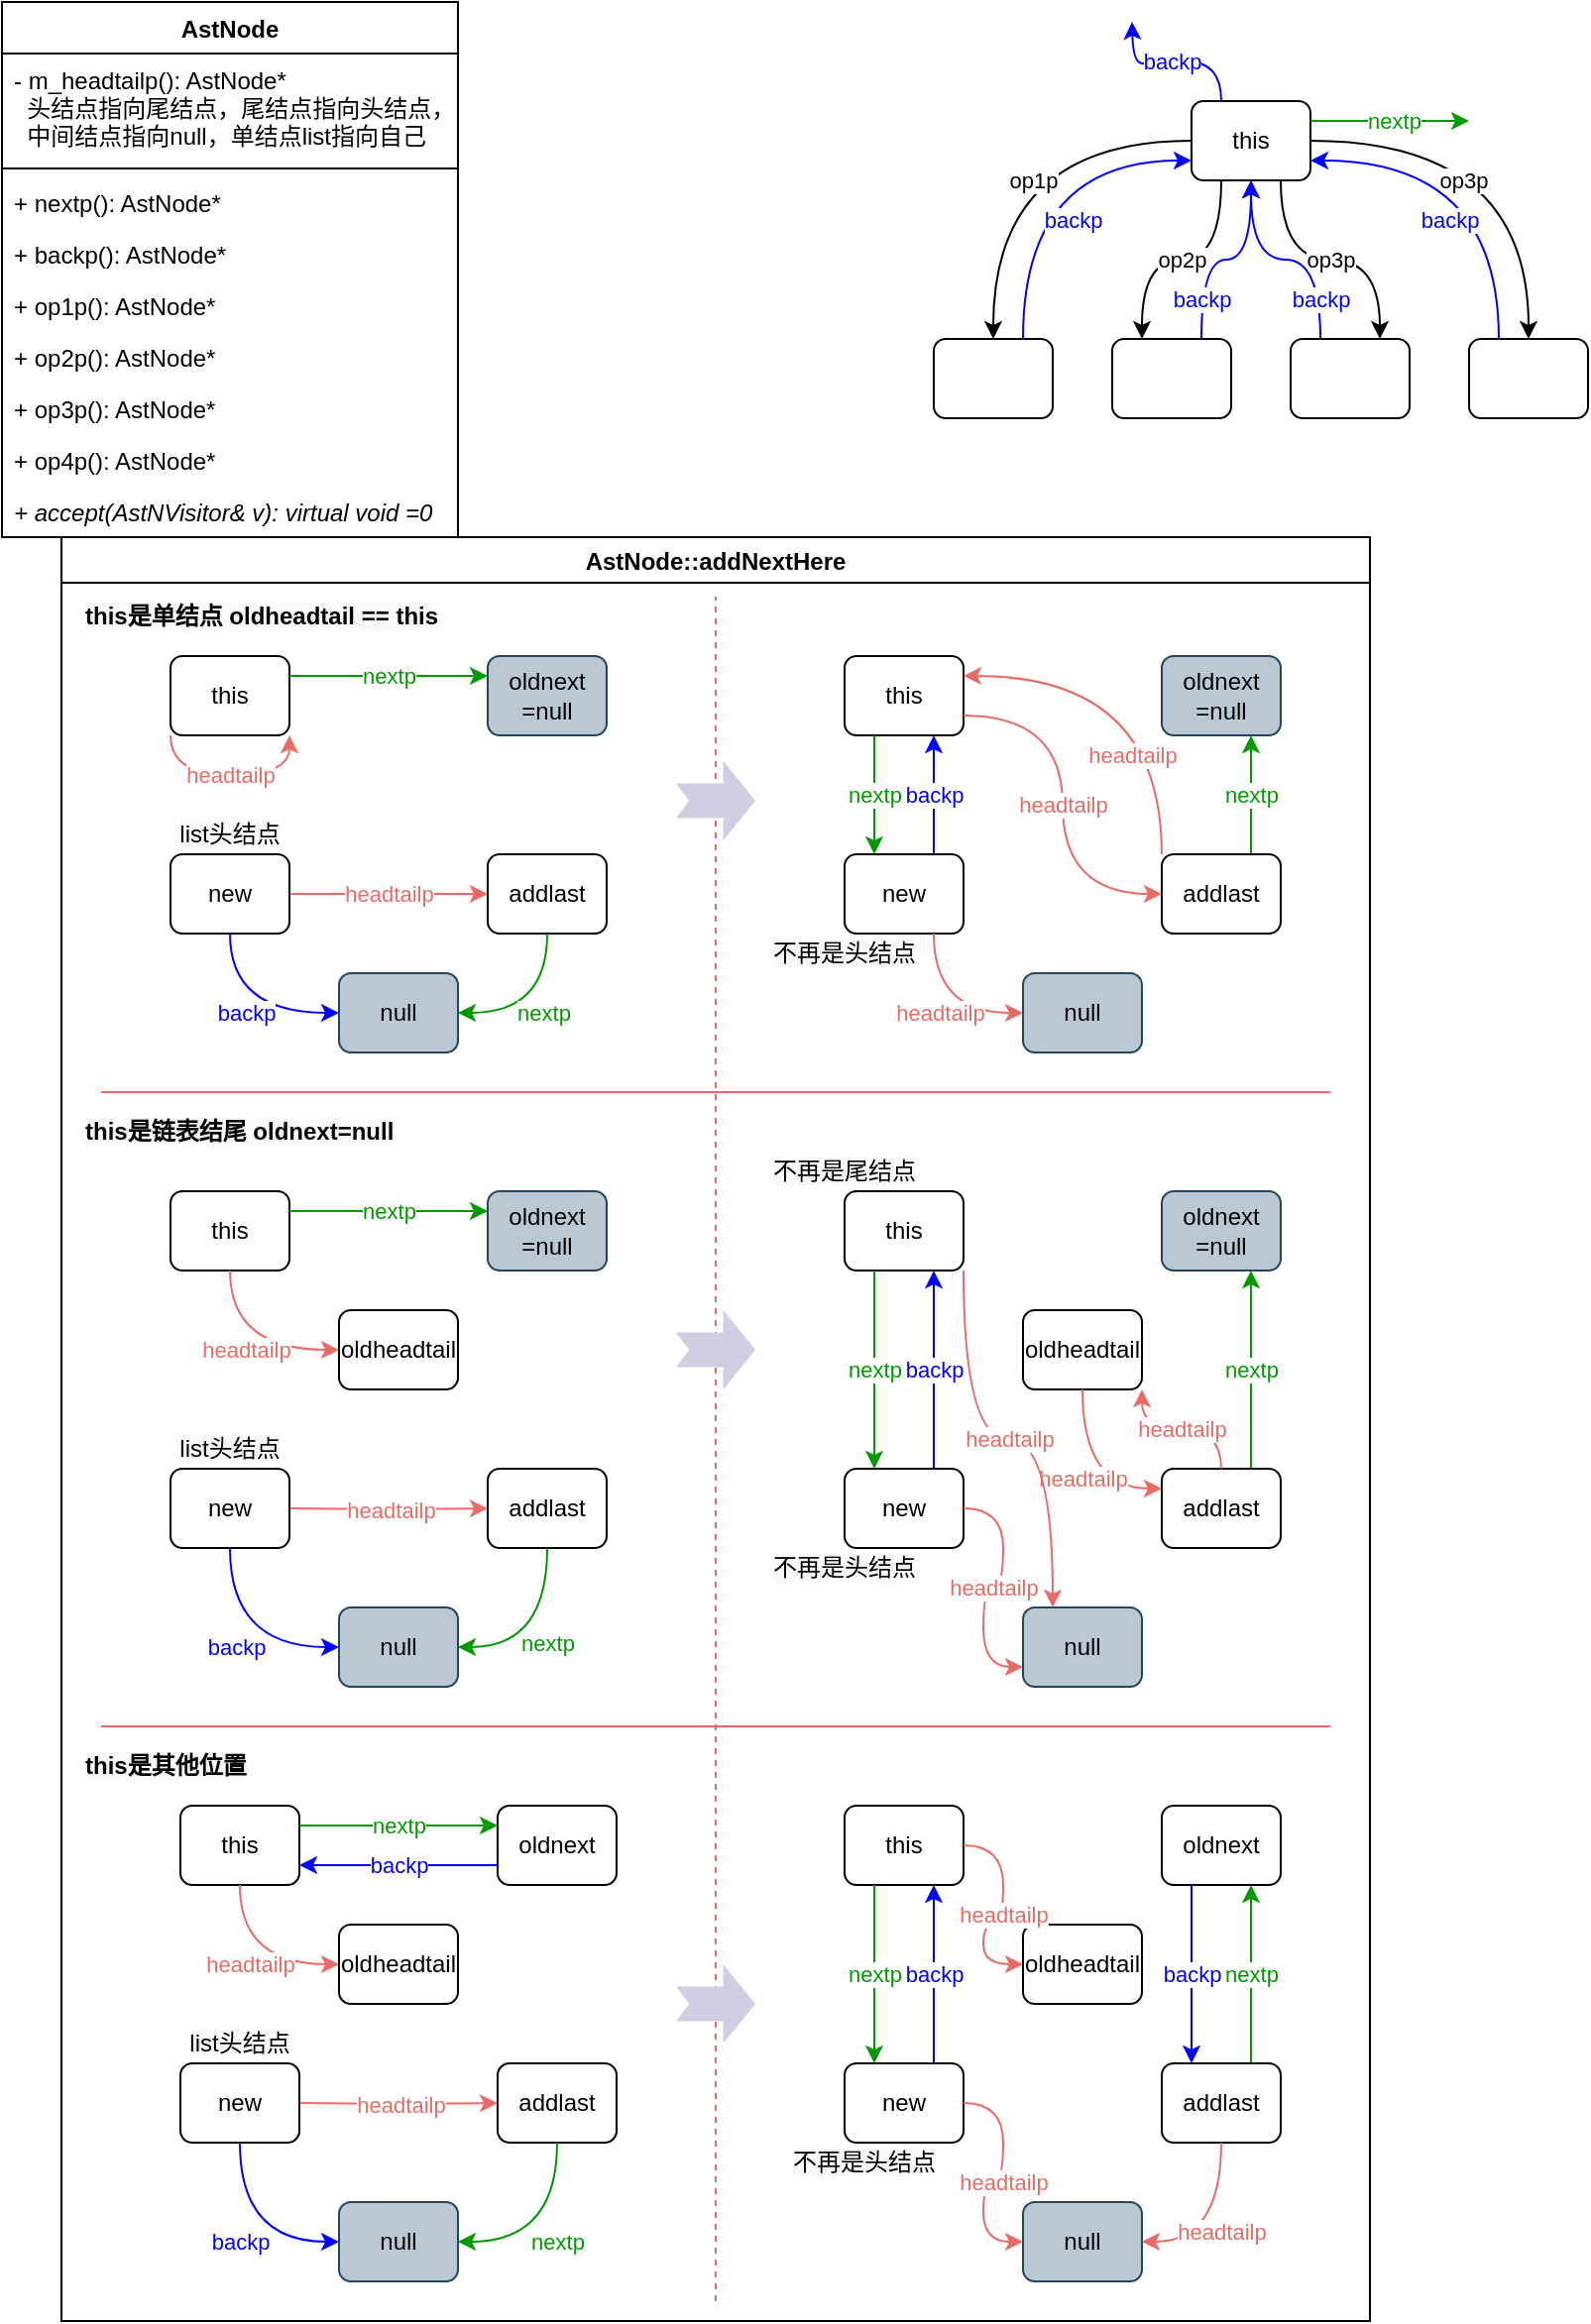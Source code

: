 <mxfile version="14.6.13" type="github">
  <diagram id="tki-AfUK3ZuuxOzUKFOR" name="第 1 页">
    <mxGraphModel dx="981" dy="526" grid="1" gridSize="10" guides="1" tooltips="1" connect="1" arrows="1" fold="1" page="1" pageScale="1" pageWidth="1169" pageHeight="827" math="0" shadow="0">
      <root>
        <mxCell id="0" />
        <mxCell id="1" parent="0" />
        <mxCell id="5kDlmlk_hzpcu5QNNVva-1" value="AstNode" style="swimlane;fontStyle=1;align=center;verticalAlign=top;childLayout=stackLayout;horizontal=1;startSize=26;horizontalStack=0;resizeParent=1;resizeParentMax=0;resizeLast=0;collapsible=1;marginBottom=0;" vertex="1" parent="1">
          <mxGeometry x="40" y="10" width="230" height="270" as="geometry" />
        </mxCell>
        <mxCell id="5kDlmlk_hzpcu5QNNVva-135" value="- m_headtailp(): AstNode*&#xa;  头结点指向尾结点，尾结点指向头结点，&#xa;  中间结点指向null，单结点list指向自己" style="text;strokeColor=none;fillColor=none;align=left;verticalAlign=top;spacingLeft=4;spacingRight=4;overflow=hidden;rotatable=0;points=[[0,0.5],[1,0.5]];portConstraint=eastwest;" vertex="1" parent="5kDlmlk_hzpcu5QNNVva-1">
          <mxGeometry y="26" width="230" height="54" as="geometry" />
        </mxCell>
        <mxCell id="5kDlmlk_hzpcu5QNNVva-2" value="" style="line;strokeWidth=1;fillColor=none;align=left;verticalAlign=middle;spacingTop=-1;spacingLeft=3;spacingRight=3;rotatable=0;labelPosition=right;points=[];portConstraint=eastwest;" vertex="1" parent="5kDlmlk_hzpcu5QNNVva-1">
          <mxGeometry y="80" width="230" height="8" as="geometry" />
        </mxCell>
        <mxCell id="5kDlmlk_hzpcu5QNNVva-3" value="+ nextp(): AstNode*" style="text;strokeColor=none;fillColor=none;align=left;verticalAlign=top;spacingLeft=4;spacingRight=4;overflow=hidden;rotatable=0;points=[[0,0.5],[1,0.5]];portConstraint=eastwest;" vertex="1" parent="5kDlmlk_hzpcu5QNNVva-1">
          <mxGeometry y="88" width="230" height="26" as="geometry" />
        </mxCell>
        <mxCell id="5kDlmlk_hzpcu5QNNVva-4" value="+ backp(): AstNode*" style="text;strokeColor=none;fillColor=none;align=left;verticalAlign=top;spacingLeft=4;spacingRight=4;overflow=hidden;rotatable=0;points=[[0,0.5],[1,0.5]];portConstraint=eastwest;" vertex="1" parent="5kDlmlk_hzpcu5QNNVva-1">
          <mxGeometry y="114" width="230" height="26" as="geometry" />
        </mxCell>
        <mxCell id="5kDlmlk_hzpcu5QNNVva-5" value="+ op1p(): AstNode*" style="text;strokeColor=none;fillColor=none;align=left;verticalAlign=top;spacingLeft=4;spacingRight=4;overflow=hidden;rotatable=0;points=[[0,0.5],[1,0.5]];portConstraint=eastwest;" vertex="1" parent="5kDlmlk_hzpcu5QNNVva-1">
          <mxGeometry y="140" width="230" height="26" as="geometry" />
        </mxCell>
        <mxCell id="5kDlmlk_hzpcu5QNNVva-6" value="+ op2p(): AstNode*" style="text;strokeColor=none;fillColor=none;align=left;verticalAlign=top;spacingLeft=4;spacingRight=4;overflow=hidden;rotatable=0;points=[[0,0.5],[1,0.5]];portConstraint=eastwest;" vertex="1" parent="5kDlmlk_hzpcu5QNNVva-1">
          <mxGeometry y="166" width="230" height="26" as="geometry" />
        </mxCell>
        <mxCell id="5kDlmlk_hzpcu5QNNVva-7" value="+ op3p(): AstNode*" style="text;strokeColor=none;fillColor=none;align=left;verticalAlign=top;spacingLeft=4;spacingRight=4;overflow=hidden;rotatable=0;points=[[0,0.5],[1,0.5]];portConstraint=eastwest;" vertex="1" parent="5kDlmlk_hzpcu5QNNVva-1">
          <mxGeometry y="192" width="230" height="26" as="geometry" />
        </mxCell>
        <mxCell id="5kDlmlk_hzpcu5QNNVva-8" value="+ op4p(): AstNode*" style="text;strokeColor=none;fillColor=none;align=left;verticalAlign=top;spacingLeft=4;spacingRight=4;overflow=hidden;rotatable=0;points=[[0,0.5],[1,0.5]];portConstraint=eastwest;" vertex="1" parent="5kDlmlk_hzpcu5QNNVva-1">
          <mxGeometry y="218" width="230" height="26" as="geometry" />
        </mxCell>
        <mxCell id="5kDlmlk_hzpcu5QNNVva-9" value="+ accept(AstNVisitor&amp; v): virtual void =0" style="text;strokeColor=none;fillColor=none;align=left;verticalAlign=top;spacingLeft=4;spacingRight=4;overflow=hidden;rotatable=0;points=[[0,0.5],[1,0.5]];portConstraint=eastwest;fontStyle=2" vertex="1" parent="5kDlmlk_hzpcu5QNNVva-1">
          <mxGeometry y="244" width="230" height="26" as="geometry" />
        </mxCell>
        <mxCell id="5kDlmlk_hzpcu5QNNVva-15" value="op2p" style="edgeStyle=orthogonalEdgeStyle;rounded=0;orthogonalLoop=1;jettySize=auto;html=1;exitX=0.25;exitY=1;exitDx=0;exitDy=0;entryX=0.25;entryY=0;entryDx=0;entryDy=0;curved=1;entryPerimeter=0;" edge="1" parent="1" source="5kDlmlk_hzpcu5QNNVva-10" target="5kDlmlk_hzpcu5QNNVva-12">
          <mxGeometry relative="1" as="geometry" />
        </mxCell>
        <mxCell id="5kDlmlk_hzpcu5QNNVva-16" value="op3p" style="edgeStyle=orthogonalEdgeStyle;rounded=0;orthogonalLoop=1;jettySize=auto;html=1;exitX=0.75;exitY=1;exitDx=0;exitDy=0;entryX=0.75;entryY=0;entryDx=0;entryDy=0;curved=1;" edge="1" parent="1" source="5kDlmlk_hzpcu5QNNVva-10" target="5kDlmlk_hzpcu5QNNVva-13">
          <mxGeometry relative="1" as="geometry" />
        </mxCell>
        <mxCell id="5kDlmlk_hzpcu5QNNVva-18" value="op3p" style="edgeStyle=orthogonalEdgeStyle;rounded=0;orthogonalLoop=1;jettySize=auto;html=1;exitX=1;exitY=0.5;exitDx=0;exitDy=0;entryX=0.5;entryY=0;entryDx=0;entryDy=0;curved=1;" edge="1" parent="1" source="5kDlmlk_hzpcu5QNNVva-10" target="5kDlmlk_hzpcu5QNNVva-14">
          <mxGeometry x="-0.273" y="-20" relative="1" as="geometry">
            <mxPoint as="offset" />
          </mxGeometry>
        </mxCell>
        <mxCell id="5kDlmlk_hzpcu5QNNVva-19" value="op1p" style="edgeStyle=orthogonalEdgeStyle;rounded=0;orthogonalLoop=1;jettySize=auto;html=1;exitX=0;exitY=0.5;exitDx=0;exitDy=0;entryX=0.5;entryY=0;entryDx=0;entryDy=0;curved=1;" edge="1" parent="1" source="5kDlmlk_hzpcu5QNNVva-10" target="5kDlmlk_hzpcu5QNNVva-11">
          <mxGeometry x="0.2" y="20" relative="1" as="geometry">
            <mxPoint as="offset" />
          </mxGeometry>
        </mxCell>
        <mxCell id="5kDlmlk_hzpcu5QNNVva-10" value="this" style="rounded=1;whiteSpace=wrap;html=1;" vertex="1" parent="1">
          <mxGeometry x="640" y="60" width="60" height="40" as="geometry" />
        </mxCell>
        <mxCell id="5kDlmlk_hzpcu5QNNVva-20" value="backp" style="edgeStyle=orthogonalEdgeStyle;curved=1;rounded=0;orthogonalLoop=1;jettySize=auto;html=1;exitX=0.75;exitY=0;exitDx=0;exitDy=0;entryX=0;entryY=0.75;entryDx=0;entryDy=0;fontColor=#0000FF;strokeColor=#0000FF;" edge="1" parent="1" source="5kDlmlk_hzpcu5QNNVva-11" target="5kDlmlk_hzpcu5QNNVva-10">
          <mxGeometry x="-0.314" y="-25" relative="1" as="geometry">
            <mxPoint as="offset" />
          </mxGeometry>
        </mxCell>
        <mxCell id="5kDlmlk_hzpcu5QNNVva-11" value="" style="rounded=1;whiteSpace=wrap;html=1;" vertex="1" parent="1">
          <mxGeometry x="510" y="180" width="60" height="40" as="geometry" />
        </mxCell>
        <mxCell id="5kDlmlk_hzpcu5QNNVva-21" value="backp" style="edgeStyle=orthogonalEdgeStyle;curved=1;rounded=0;orthogonalLoop=1;jettySize=auto;html=1;exitX=0.75;exitY=0;exitDx=0;exitDy=0;entryX=0.5;entryY=1;entryDx=0;entryDy=0;fontColor=#0000FF;strokeColor=#0000FF;" edge="1" parent="1" source="5kDlmlk_hzpcu5QNNVva-12" target="5kDlmlk_hzpcu5QNNVva-10">
          <mxGeometry x="-0.619" relative="1" as="geometry">
            <mxPoint as="offset" />
          </mxGeometry>
        </mxCell>
        <mxCell id="5kDlmlk_hzpcu5QNNVva-12" value="" style="rounded=1;whiteSpace=wrap;html=1;" vertex="1" parent="1">
          <mxGeometry x="600" y="180" width="60" height="40" as="geometry" />
        </mxCell>
        <mxCell id="5kDlmlk_hzpcu5QNNVva-22" value="backp" style="edgeStyle=orthogonalEdgeStyle;curved=1;rounded=0;orthogonalLoop=1;jettySize=auto;html=1;exitX=0.25;exitY=0;exitDx=0;exitDy=0;entryX=0.5;entryY=1;entryDx=0;entryDy=0;strokeColor=#0000FF;fontColor=#0000FF;" edge="1" parent="1" source="5kDlmlk_hzpcu5QNNVva-13" target="5kDlmlk_hzpcu5QNNVva-10">
          <mxGeometry x="-0.652" relative="1" as="geometry">
            <mxPoint as="offset" />
          </mxGeometry>
        </mxCell>
        <mxCell id="5kDlmlk_hzpcu5QNNVva-13" value="" style="rounded=1;whiteSpace=wrap;html=1;" vertex="1" parent="1">
          <mxGeometry x="690" y="180" width="60" height="40" as="geometry" />
        </mxCell>
        <mxCell id="5kDlmlk_hzpcu5QNNVva-14" value="" style="rounded=1;whiteSpace=wrap;html=1;" vertex="1" parent="1">
          <mxGeometry x="780" y="180" width="60" height="40" as="geometry" />
        </mxCell>
        <mxCell id="5kDlmlk_hzpcu5QNNVva-23" value="backp" style="edgeStyle=orthogonalEdgeStyle;curved=1;rounded=0;orthogonalLoop=1;jettySize=auto;html=1;exitX=0.25;exitY=0;exitDx=0;exitDy=0;entryX=1;entryY=0.75;entryDx=0;entryDy=0;strokeColor=#0000FF;fontColor=#0000FF;" edge="1" parent="1" source="5kDlmlk_hzpcu5QNNVva-14" target="5kDlmlk_hzpcu5QNNVva-10">
          <mxGeometry x="-0.351" y="25" relative="1" as="geometry">
            <mxPoint x="745" y="190" as="sourcePoint" />
            <mxPoint x="710" y="110" as="targetPoint" />
            <mxPoint as="offset" />
          </mxGeometry>
        </mxCell>
        <mxCell id="5kDlmlk_hzpcu5QNNVva-24" value="backp" style="edgeStyle=orthogonalEdgeStyle;curved=1;rounded=0;orthogonalLoop=1;jettySize=auto;html=1;exitX=0.25;exitY=0;exitDx=0;exitDy=0;strokeColor=#0000FF;fontColor=#0000FF;" edge="1" parent="1" source="5kDlmlk_hzpcu5QNNVva-10">
          <mxGeometry x="0.053" relative="1" as="geometry">
            <mxPoint x="805" y="190" as="sourcePoint" />
            <mxPoint x="610" y="20" as="targetPoint" />
            <mxPoint as="offset" />
          </mxGeometry>
        </mxCell>
        <mxCell id="5kDlmlk_hzpcu5QNNVva-25" value="nextp" style="edgeStyle=orthogonalEdgeStyle;curved=1;rounded=0;orthogonalLoop=1;jettySize=auto;html=1;exitX=1;exitY=0.25;exitDx=0;exitDy=0;strokeColor=#009900;fontColor=#009900;" edge="1" parent="1" source="5kDlmlk_hzpcu5QNNVva-10">
          <mxGeometry x="0.053" relative="1" as="geometry">
            <mxPoint x="695" y="70" as="sourcePoint" />
            <mxPoint x="780" y="70" as="targetPoint" />
            <mxPoint as="offset" />
          </mxGeometry>
        </mxCell>
        <mxCell id="5kDlmlk_hzpcu5QNNVva-44" value="AstNode::addNextHere" style="swimlane;align=center;" vertex="1" parent="1">
          <mxGeometry x="70" y="280" width="660" height="900" as="geometry" />
        </mxCell>
        <mxCell id="5kDlmlk_hzpcu5QNNVva-45" value="this" style="rounded=1;whiteSpace=wrap;html=1;" vertex="1" parent="5kDlmlk_hzpcu5QNNVva-44">
          <mxGeometry x="55" y="60" width="60" height="40" as="geometry" />
        </mxCell>
        <mxCell id="5kDlmlk_hzpcu5QNNVva-46" value="oldnext&lt;br&gt;=null" style="rounded=1;whiteSpace=wrap;html=1;fillColor=#bac8d3;strokeColor=#23445d;" vertex="1" parent="5kDlmlk_hzpcu5QNNVva-44">
          <mxGeometry x="215" y="60" width="60" height="40" as="geometry" />
        </mxCell>
        <mxCell id="5kDlmlk_hzpcu5QNNVva-47" value="nextp" style="edgeStyle=orthogonalEdgeStyle;curved=1;rounded=0;orthogonalLoop=1;jettySize=auto;html=1;exitX=1;exitY=0.25;exitDx=0;exitDy=0;strokeColor=#009900;fontColor=#009900;entryX=0;entryY=0.25;entryDx=0;entryDy=0;" edge="1" parent="5kDlmlk_hzpcu5QNNVva-44" source="5kDlmlk_hzpcu5QNNVva-45" target="5kDlmlk_hzpcu5QNNVva-46">
          <mxGeometry relative="1" as="geometry">
            <mxPoint x="125" y="-140" as="sourcePoint" />
            <mxPoint x="205" y="-140" as="targetPoint" />
          </mxGeometry>
        </mxCell>
        <mxCell id="5kDlmlk_hzpcu5QNNVva-48" value="headtailp" style="edgeStyle=orthogonalEdgeStyle;curved=1;rounded=0;orthogonalLoop=1;jettySize=auto;html=1;fontColor=#EA6B66;strokeColor=#EA6B66;exitX=1;exitY=0.5;exitDx=0;exitDy=0;" edge="1" parent="5kDlmlk_hzpcu5QNNVva-44" target="5kDlmlk_hzpcu5QNNVva-51" source="5kDlmlk_hzpcu5QNNVva-49">
          <mxGeometry relative="1" as="geometry">
            <mxPoint x="115" y="160.0" as="sourcePoint" />
          </mxGeometry>
        </mxCell>
        <mxCell id="5kDlmlk_hzpcu5QNNVva-49" value="new&lt;br&gt;" style="rounded=1;whiteSpace=wrap;html=1;" vertex="1" parent="5kDlmlk_hzpcu5QNNVva-44">
          <mxGeometry x="55" y="160" width="60" height="40" as="geometry" />
        </mxCell>
        <mxCell id="5kDlmlk_hzpcu5QNNVva-51" value="addlast" style="rounded=1;whiteSpace=wrap;html=1;" vertex="1" parent="5kDlmlk_hzpcu5QNNVva-44">
          <mxGeometry x="215" y="160" width="60" height="40" as="geometry" />
        </mxCell>
        <mxCell id="5kDlmlk_hzpcu5QNNVva-52" value="null" style="rounded=1;whiteSpace=wrap;html=1;fillColor=#bac8d3;strokeColor=#23445d;" vertex="1" parent="5kDlmlk_hzpcu5QNNVva-44">
          <mxGeometry x="140" y="220" width="60" height="40" as="geometry" />
        </mxCell>
        <mxCell id="5kDlmlk_hzpcu5QNNVva-53" value="this" style="rounded=1;whiteSpace=wrap;html=1;" vertex="1" parent="5kDlmlk_hzpcu5QNNVva-44">
          <mxGeometry x="395" y="60" width="60" height="40" as="geometry" />
        </mxCell>
        <mxCell id="5kDlmlk_hzpcu5QNNVva-54" value="oldnext&lt;br&gt;=null" style="rounded=1;whiteSpace=wrap;html=1;fillColor=#bac8d3;strokeColor=#23445d;" vertex="1" parent="5kDlmlk_hzpcu5QNNVva-44">
          <mxGeometry x="555" y="60" width="60" height="40" as="geometry" />
        </mxCell>
        <mxCell id="5kDlmlk_hzpcu5QNNVva-55" value="nextp" style="edgeStyle=orthogonalEdgeStyle;curved=1;rounded=0;orthogonalLoop=1;jettySize=auto;html=1;exitX=0.25;exitY=1;exitDx=0;exitDy=0;strokeColor=#009900;fontColor=#009900;entryX=0.25;entryY=0;entryDx=0;entryDy=0;" edge="1" parent="5kDlmlk_hzpcu5QNNVva-44" source="5kDlmlk_hzpcu5QNNVva-53" target="5kDlmlk_hzpcu5QNNVva-57">
          <mxGeometry relative="1" as="geometry">
            <mxPoint x="465" y="-140" as="sourcePoint" />
            <mxPoint x="545" y="-140" as="targetPoint" />
          </mxGeometry>
        </mxCell>
        <mxCell id="5kDlmlk_hzpcu5QNNVva-57" value="new" style="rounded=1;whiteSpace=wrap;html=1;" vertex="1" parent="5kDlmlk_hzpcu5QNNVva-44">
          <mxGeometry x="395" y="160" width="60" height="40" as="geometry" />
        </mxCell>
        <mxCell id="5kDlmlk_hzpcu5QNNVva-50" value="nextp" style="edgeStyle=orthogonalEdgeStyle;curved=1;rounded=0;orthogonalLoop=1;jettySize=auto;html=1;exitX=0.5;exitY=1;exitDx=0;exitDy=0;entryX=1;entryY=0.5;entryDx=0;entryDy=0;fontColor=#009900;strokeColor=#009900;" edge="1" parent="5kDlmlk_hzpcu5QNNVva-44" source="5kDlmlk_hzpcu5QNNVva-51" target="5kDlmlk_hzpcu5QNNVva-52">
          <mxGeometry relative="1" as="geometry" />
        </mxCell>
        <mxCell id="5kDlmlk_hzpcu5QNNVva-58" value="nextp" style="edgeStyle=orthogonalEdgeStyle;curved=1;rounded=0;orthogonalLoop=1;jettySize=auto;html=1;exitX=0.75;exitY=0;exitDx=0;exitDy=0;fontColor=#009900;strokeColor=#009900;entryX=0.75;entryY=1;entryDx=0;entryDy=0;" edge="1" parent="5kDlmlk_hzpcu5QNNVva-44" source="5kDlmlk_hzpcu5QNNVva-59" target="5kDlmlk_hzpcu5QNNVva-54">
          <mxGeometry relative="1" as="geometry" />
        </mxCell>
        <mxCell id="5kDlmlk_hzpcu5QNNVva-59" value="addlast" style="rounded=1;whiteSpace=wrap;html=1;" vertex="1" parent="5kDlmlk_hzpcu5QNNVva-44">
          <mxGeometry x="555" y="160" width="60" height="40" as="geometry" />
        </mxCell>
        <mxCell id="5kDlmlk_hzpcu5QNNVva-60" value="null" style="rounded=1;whiteSpace=wrap;html=1;fillColor=#bac8d3;strokeColor=#23445d;" vertex="1" parent="5kDlmlk_hzpcu5QNNVva-44">
          <mxGeometry x="485" y="220" width="60" height="40" as="geometry" />
        </mxCell>
        <mxCell id="5kDlmlk_hzpcu5QNNVva-56" value="headtailp" style="edgeStyle=orthogonalEdgeStyle;curved=1;rounded=0;orthogonalLoop=1;jettySize=auto;html=1;entryX=0;entryY=0.5;entryDx=0;entryDy=0;fontColor=#EA6B66;strokeColor=#EA6B66;exitX=0.75;exitY=1;exitDx=0;exitDy=0;" edge="1" parent="5kDlmlk_hzpcu5QNNVva-44" source="5kDlmlk_hzpcu5QNNVva-57" target="5kDlmlk_hzpcu5QNNVva-60">
          <mxGeometry relative="1" as="geometry" />
        </mxCell>
        <mxCell id="5kDlmlk_hzpcu5QNNVva-61" value="backp" style="edgeStyle=orthogonalEdgeStyle;curved=1;rounded=0;orthogonalLoop=1;jettySize=auto;html=1;exitX=0.5;exitY=1;exitDx=0;exitDy=0;entryX=0;entryY=0.5;entryDx=0;entryDy=0;fontColor=#0000FF;strokeColor=#0000FF;" edge="1" parent="5kDlmlk_hzpcu5QNNVva-44" source="5kDlmlk_hzpcu5QNNVva-49" target="5kDlmlk_hzpcu5QNNVva-52">
          <mxGeometry relative="1" as="geometry">
            <mxPoint x="-75" y="110" as="sourcePoint" />
            <mxPoint x="-50" y="30" as="targetPoint" />
          </mxGeometry>
        </mxCell>
        <mxCell id="5kDlmlk_hzpcu5QNNVva-62" value="&lt;span style=&quot;color: rgb(0, 0, 0); font-family: helvetica; font-size: 12px; font-style: normal; font-weight: 400; letter-spacing: normal; text-indent: 0px; text-transform: none; word-spacing: 0px; background-color: rgb(248, 249, 250); display: inline; float: none;&quot;&gt;list头结点&lt;/span&gt;" style="text;whiteSpace=wrap;html=1;fontColor=#009900;align=center;verticalAlign=middle;" vertex="1" parent="5kDlmlk_hzpcu5QNNVva-44">
          <mxGeometry x="50" y="140" width="70" height="20" as="geometry" />
        </mxCell>
        <mxCell id="5kDlmlk_hzpcu5QNNVva-63" value="backp" style="edgeStyle=orthogonalEdgeStyle;curved=1;rounded=0;orthogonalLoop=1;jettySize=auto;html=1;exitX=0.75;exitY=0;exitDx=0;exitDy=0;entryX=0.75;entryY=1;entryDx=0;entryDy=0;fontColor=#0000FF;strokeColor=#0000FF;" edge="1" parent="5kDlmlk_hzpcu5QNNVva-44" source="5kDlmlk_hzpcu5QNNVva-57" target="5kDlmlk_hzpcu5QNNVva-53">
          <mxGeometry relative="1" as="geometry">
            <mxPoint x="135" y="270" as="sourcePoint" />
            <mxPoint x="265" y="330" as="targetPoint" />
          </mxGeometry>
        </mxCell>
        <mxCell id="5kDlmlk_hzpcu5QNNVva-67" value="" style="endArrow=none;dashed=1;html=1;fontColor=#000000;strokeColor=#EA6B66;" edge="1" parent="5kDlmlk_hzpcu5QNNVva-44">
          <mxGeometry width="50" height="50" relative="1" as="geometry">
            <mxPoint x="330" y="890" as="sourcePoint" />
            <mxPoint x="330" y="30" as="targetPoint" />
          </mxGeometry>
        </mxCell>
        <mxCell id="5kDlmlk_hzpcu5QNNVva-69" value="headtailp" style="edgeStyle=orthogonalEdgeStyle;curved=1;rounded=0;orthogonalLoop=1;jettySize=auto;html=1;fontColor=#EA6B66;strokeColor=#EA6B66;exitX=0;exitY=1;exitDx=0;exitDy=0;entryX=1;entryY=1;entryDx=0;entryDy=0;" edge="1" parent="5kDlmlk_hzpcu5QNNVva-44" source="5kDlmlk_hzpcu5QNNVva-45" target="5kDlmlk_hzpcu5QNNVva-45">
          <mxGeometry relative="1" as="geometry">
            <mxPoint x="125" y="250" as="sourcePoint" />
            <mxPoint x="225" y="250" as="targetPoint" />
          </mxGeometry>
        </mxCell>
        <mxCell id="5kDlmlk_hzpcu5QNNVva-70" value="&lt;span style=&quot;color: rgb(0, 0, 0); font-family: helvetica; font-size: 12px; font-style: normal; letter-spacing: normal; text-indent: 0px; text-transform: none; word-spacing: 0px; background-color: rgb(248, 249, 250); display: inline; float: none;&quot;&gt;this是单结点 oldheadtail == this&lt;/span&gt;" style="text;whiteSpace=wrap;html=1;fontColor=#009900;align=left;verticalAlign=middle;fontStyle=1" vertex="1" parent="5kDlmlk_hzpcu5QNNVva-44">
          <mxGeometry x="10" y="30" width="220" height="20" as="geometry" />
        </mxCell>
        <mxCell id="5kDlmlk_hzpcu5QNNVva-71" value="this" style="rounded=1;whiteSpace=wrap;html=1;" vertex="1" parent="5kDlmlk_hzpcu5QNNVva-44">
          <mxGeometry x="55" y="330" width="60" height="40" as="geometry" />
        </mxCell>
        <mxCell id="5kDlmlk_hzpcu5QNNVva-72" value="oldnext&lt;br&gt;=null" style="rounded=1;whiteSpace=wrap;html=1;fillColor=#bac8d3;strokeColor=#23445d;" vertex="1" parent="5kDlmlk_hzpcu5QNNVva-44">
          <mxGeometry x="215" y="330" width="60" height="40" as="geometry" />
        </mxCell>
        <mxCell id="5kDlmlk_hzpcu5QNNVva-73" value="nextp" style="edgeStyle=orthogonalEdgeStyle;curved=1;rounded=0;orthogonalLoop=1;jettySize=auto;html=1;exitX=1;exitY=0.25;exitDx=0;exitDy=0;strokeColor=#009900;fontColor=#009900;entryX=0;entryY=0.25;entryDx=0;entryDy=0;" edge="1" parent="5kDlmlk_hzpcu5QNNVva-44" source="5kDlmlk_hzpcu5QNNVva-71" target="5kDlmlk_hzpcu5QNNVva-72">
          <mxGeometry relative="1" as="geometry">
            <mxPoint x="65" y="-160" as="sourcePoint" />
            <mxPoint x="145" y="-160" as="targetPoint" />
          </mxGeometry>
        </mxCell>
        <mxCell id="5kDlmlk_hzpcu5QNNVva-74" value="headtailp" style="edgeStyle=orthogonalEdgeStyle;curved=1;rounded=0;orthogonalLoop=1;jettySize=auto;html=1;fontColor=#EA6B66;strokeColor=#EA6B66;" edge="1" parent="5kDlmlk_hzpcu5QNNVva-44" target="5kDlmlk_hzpcu5QNNVva-76">
          <mxGeometry relative="1" as="geometry">
            <mxPoint x="115" y="490.0" as="sourcePoint" />
          </mxGeometry>
        </mxCell>
        <mxCell id="5kDlmlk_hzpcu5QNNVva-75" value="new&lt;br&gt;" style="rounded=1;whiteSpace=wrap;html=1;" vertex="1" parent="5kDlmlk_hzpcu5QNNVva-44">
          <mxGeometry x="55" y="470" width="60" height="40" as="geometry" />
        </mxCell>
        <mxCell id="5kDlmlk_hzpcu5QNNVva-76" value="addlast" style="rounded=1;whiteSpace=wrap;html=1;" vertex="1" parent="5kDlmlk_hzpcu5QNNVva-44">
          <mxGeometry x="215" y="470" width="60" height="40" as="geometry" />
        </mxCell>
        <mxCell id="5kDlmlk_hzpcu5QNNVva-77" value="null" style="rounded=1;whiteSpace=wrap;html=1;fillColor=#bac8d3;strokeColor=#23445d;" vertex="1" parent="5kDlmlk_hzpcu5QNNVva-44">
          <mxGeometry x="140" y="540" width="60" height="40" as="geometry" />
        </mxCell>
        <mxCell id="5kDlmlk_hzpcu5QNNVva-78" value="this" style="rounded=1;whiteSpace=wrap;html=1;" vertex="1" parent="5kDlmlk_hzpcu5QNNVva-44">
          <mxGeometry x="395" y="330" width="60" height="40" as="geometry" />
        </mxCell>
        <mxCell id="5kDlmlk_hzpcu5QNNVva-79" value="oldnext&lt;br&gt;=null" style="rounded=1;whiteSpace=wrap;html=1;fillColor=#bac8d3;strokeColor=#23445d;" vertex="1" parent="5kDlmlk_hzpcu5QNNVva-44">
          <mxGeometry x="555" y="330" width="60" height="40" as="geometry" />
        </mxCell>
        <mxCell id="5kDlmlk_hzpcu5QNNVva-80" value="nextp" style="edgeStyle=orthogonalEdgeStyle;curved=1;rounded=0;orthogonalLoop=1;jettySize=auto;html=1;exitX=0.25;exitY=1;exitDx=0;exitDy=0;strokeColor=#009900;fontColor=#009900;entryX=0.25;entryY=0;entryDx=0;entryDy=0;" edge="1" parent="5kDlmlk_hzpcu5QNNVva-44" source="5kDlmlk_hzpcu5QNNVva-78" target="5kDlmlk_hzpcu5QNNVva-81">
          <mxGeometry relative="1" as="geometry">
            <mxPoint x="405" y="-160" as="sourcePoint" />
            <mxPoint x="485" y="-160" as="targetPoint" />
          </mxGeometry>
        </mxCell>
        <mxCell id="5kDlmlk_hzpcu5QNNVva-81" value="new" style="rounded=1;whiteSpace=wrap;html=1;" vertex="1" parent="5kDlmlk_hzpcu5QNNVva-44">
          <mxGeometry x="395" y="470" width="60" height="40" as="geometry" />
        </mxCell>
        <mxCell id="5kDlmlk_hzpcu5QNNVva-82" value="nextp" style="edgeStyle=orthogonalEdgeStyle;curved=1;rounded=0;orthogonalLoop=1;jettySize=auto;html=1;exitX=0.5;exitY=1;exitDx=0;exitDy=0;entryX=1;entryY=0.5;entryDx=0;entryDy=0;fontColor=#009900;strokeColor=#009900;" edge="1" parent="5kDlmlk_hzpcu5QNNVva-44" source="5kDlmlk_hzpcu5QNNVva-76" target="5kDlmlk_hzpcu5QNNVva-77">
          <mxGeometry relative="1" as="geometry" />
        </mxCell>
        <mxCell id="5kDlmlk_hzpcu5QNNVva-83" value="nextp" style="edgeStyle=orthogonalEdgeStyle;curved=1;rounded=0;orthogonalLoop=1;jettySize=auto;html=1;exitX=0.75;exitY=0;exitDx=0;exitDy=0;fontColor=#009900;strokeColor=#009900;entryX=0.75;entryY=1;entryDx=0;entryDy=0;" edge="1" parent="5kDlmlk_hzpcu5QNNVva-44" source="5kDlmlk_hzpcu5QNNVva-84" target="5kDlmlk_hzpcu5QNNVva-79">
          <mxGeometry relative="1" as="geometry" />
        </mxCell>
        <mxCell id="5kDlmlk_hzpcu5QNNVva-84" value="addlast" style="rounded=1;whiteSpace=wrap;html=1;" vertex="1" parent="5kDlmlk_hzpcu5QNNVva-44">
          <mxGeometry x="555" y="470" width="60" height="40" as="geometry" />
        </mxCell>
        <mxCell id="5kDlmlk_hzpcu5QNNVva-85" value="null" style="rounded=1;whiteSpace=wrap;html=1;fillColor=#bac8d3;strokeColor=#23445d;" vertex="1" parent="5kDlmlk_hzpcu5QNNVva-44">
          <mxGeometry x="485" y="540" width="60" height="40" as="geometry" />
        </mxCell>
        <mxCell id="5kDlmlk_hzpcu5QNNVva-86" value="headtailp" style="edgeStyle=orthogonalEdgeStyle;curved=1;rounded=0;orthogonalLoop=1;jettySize=auto;html=1;entryX=0;entryY=0.75;entryDx=0;entryDy=0;fontColor=#EA6B66;strokeColor=#EA6B66;" edge="1" parent="5kDlmlk_hzpcu5QNNVva-44" source="5kDlmlk_hzpcu5QNNVva-81" target="5kDlmlk_hzpcu5QNNVva-85">
          <mxGeometry relative="1" as="geometry" />
        </mxCell>
        <mxCell id="5kDlmlk_hzpcu5QNNVva-87" value="backp" style="edgeStyle=orthogonalEdgeStyle;curved=1;rounded=0;orthogonalLoop=1;jettySize=auto;html=1;exitX=0.5;exitY=1;exitDx=0;exitDy=0;entryX=0;entryY=0.5;entryDx=0;entryDy=0;fontColor=#0000FF;strokeColor=#0000FF;" edge="1" parent="5kDlmlk_hzpcu5QNNVva-44" source="5kDlmlk_hzpcu5QNNVva-75" target="5kDlmlk_hzpcu5QNNVva-77">
          <mxGeometry relative="1" as="geometry">
            <mxPoint x="-135" y="150" as="sourcePoint" />
            <mxPoint x="-110" y="70" as="targetPoint" />
          </mxGeometry>
        </mxCell>
        <mxCell id="5kDlmlk_hzpcu5QNNVva-88" value="&lt;span style=&quot;color: rgb(0, 0, 0); font-family: helvetica; font-size: 12px; font-style: normal; font-weight: 400; letter-spacing: normal; text-indent: 0px; text-transform: none; word-spacing: 0px; background-color: rgb(248, 249, 250); display: inline; float: none;&quot;&gt;list头结点&lt;/span&gt;" style="text;whiteSpace=wrap;html=1;fontColor=#009900;align=center;verticalAlign=middle;" vertex="1" parent="5kDlmlk_hzpcu5QNNVva-44">
          <mxGeometry x="50" y="450" width="70" height="20" as="geometry" />
        </mxCell>
        <mxCell id="5kDlmlk_hzpcu5QNNVva-89" value="backp" style="edgeStyle=orthogonalEdgeStyle;curved=1;rounded=0;orthogonalLoop=1;jettySize=auto;html=1;exitX=0.75;exitY=0;exitDx=0;exitDy=0;entryX=0.75;entryY=1;entryDx=0;entryDy=0;fontColor=#0000FF;strokeColor=#0000FF;" edge="1" parent="5kDlmlk_hzpcu5QNNVva-44" source="5kDlmlk_hzpcu5QNNVva-81" target="5kDlmlk_hzpcu5QNNVva-78">
          <mxGeometry relative="1" as="geometry">
            <mxPoint x="75" y="250" as="sourcePoint" />
            <mxPoint x="205" y="310" as="targetPoint" />
          </mxGeometry>
        </mxCell>
        <mxCell id="5kDlmlk_hzpcu5QNNVva-92" value="headtailp" style="edgeStyle=orthogonalEdgeStyle;curved=1;rounded=0;orthogonalLoop=1;jettySize=auto;html=1;fontColor=#EA6B66;strokeColor=#EA6B66;exitX=0.5;exitY=1;exitDx=0;exitDy=0;entryX=0;entryY=0.5;entryDx=0;entryDy=0;" edge="1" parent="5kDlmlk_hzpcu5QNNVva-44" source="5kDlmlk_hzpcu5QNNVva-71" target="5kDlmlk_hzpcu5QNNVva-100">
          <mxGeometry relative="1" as="geometry">
            <mxPoint x="65" y="230" as="sourcePoint" />
            <mxPoint x="165" y="230" as="targetPoint" />
          </mxGeometry>
        </mxCell>
        <mxCell id="5kDlmlk_hzpcu5QNNVva-94" value="headtailp" style="edgeStyle=orthogonalEdgeStyle;curved=1;rounded=0;orthogonalLoop=1;jettySize=auto;html=1;entryX=0;entryY=0.5;entryDx=0;entryDy=0;fontColor=#EA6B66;strokeColor=#EA6B66;exitX=1;exitY=0.75;exitDx=0;exitDy=0;" edge="1" parent="5kDlmlk_hzpcu5QNNVva-44" source="5kDlmlk_hzpcu5QNNVva-53" target="5kDlmlk_hzpcu5QNNVva-59">
          <mxGeometry relative="1" as="geometry">
            <mxPoint x="465" y="249.966" as="sourcePoint" />
            <mxPoint x="565" y="330" as="targetPoint" />
          </mxGeometry>
        </mxCell>
        <mxCell id="5kDlmlk_hzpcu5QNNVva-95" value="headtailp" style="edgeStyle=orthogonalEdgeStyle;curved=1;rounded=0;orthogonalLoop=1;jettySize=auto;html=1;entryX=1;entryY=0.25;entryDx=0;entryDy=0;fontColor=#EA6B66;strokeColor=#EA6B66;exitX=0;exitY=0;exitDx=0;exitDy=0;" edge="1" parent="5kDlmlk_hzpcu5QNNVva-44" source="5kDlmlk_hzpcu5QNNVva-59" target="5kDlmlk_hzpcu5QNNVva-53">
          <mxGeometry x="-0.474" y="15" relative="1" as="geometry">
            <mxPoint x="465" y="90.0" as="sourcePoint" />
            <mxPoint x="565" y="250.0" as="targetPoint" />
            <mxPoint as="offset" />
          </mxGeometry>
        </mxCell>
        <mxCell id="5kDlmlk_hzpcu5QNNVva-97" value="&lt;span style=&quot;color: rgb(0 , 0 , 0) ; font-family: &amp;#34;helvetica&amp;#34; ; font-size: 12px ; font-style: normal ; font-weight: 400 ; letter-spacing: normal ; text-indent: 0px ; text-transform: none ; word-spacing: 0px ; background-color: rgb(248 , 249 , 250) ; display: inline ; float: none&quot;&gt;不再是头结点&lt;/span&gt;" style="text;whiteSpace=wrap;html=1;fontColor=#009900;align=center;verticalAlign=middle;" vertex="1" parent="5kDlmlk_hzpcu5QNNVva-44">
          <mxGeometry x="355" y="200" width="80" height="20" as="geometry" />
        </mxCell>
        <mxCell id="5kDlmlk_hzpcu5QNNVva-99" value="&lt;span style=&quot;color: rgb(0 , 0 , 0) ; font-family: &amp;#34;helvetica&amp;#34; ; font-size: 12px ; font-style: normal ; letter-spacing: normal ; text-indent: 0px ; text-transform: none ; word-spacing: 0px ; background-color: rgb(248 , 249 , 250) ; display: inline ; float: none&quot;&gt;this是链表结尾 oldnext=null&lt;/span&gt;" style="text;whiteSpace=wrap;html=1;fontColor=#009900;align=left;verticalAlign=middle;fontStyle=1" vertex="1" parent="5kDlmlk_hzpcu5QNNVva-44">
          <mxGeometry x="10" y="290" width="220" height="20" as="geometry" />
        </mxCell>
        <mxCell id="5kDlmlk_hzpcu5QNNVva-100" value="oldheadtail" style="rounded=1;whiteSpace=wrap;html=1;" vertex="1" parent="5kDlmlk_hzpcu5QNNVva-44">
          <mxGeometry x="140" y="390" width="60" height="40" as="geometry" />
        </mxCell>
        <mxCell id="5kDlmlk_hzpcu5QNNVva-101" value="this" style="rounded=1;whiteSpace=wrap;html=1;" vertex="1" parent="5kDlmlk_hzpcu5QNNVva-44">
          <mxGeometry x="60" y="640" width="60" height="40" as="geometry" />
        </mxCell>
        <mxCell id="5kDlmlk_hzpcu5QNNVva-102" value="oldnext" style="rounded=1;whiteSpace=wrap;html=1;" vertex="1" parent="5kDlmlk_hzpcu5QNNVva-44">
          <mxGeometry x="220" y="640" width="60" height="40" as="geometry" />
        </mxCell>
        <mxCell id="5kDlmlk_hzpcu5QNNVva-103" value="nextp" style="edgeStyle=orthogonalEdgeStyle;curved=1;rounded=0;orthogonalLoop=1;jettySize=auto;html=1;exitX=1;exitY=0.25;exitDx=0;exitDy=0;strokeColor=#009900;fontColor=#009900;entryX=0;entryY=0.25;entryDx=0;entryDy=0;" edge="1" parent="5kDlmlk_hzpcu5QNNVva-44" source="5kDlmlk_hzpcu5QNNVva-101" target="5kDlmlk_hzpcu5QNNVva-102">
          <mxGeometry relative="1" as="geometry">
            <mxPoint y="-130" as="sourcePoint" />
            <mxPoint x="80" y="-130" as="targetPoint" />
          </mxGeometry>
        </mxCell>
        <mxCell id="5kDlmlk_hzpcu5QNNVva-104" value="headtailp" style="edgeStyle=orthogonalEdgeStyle;curved=1;rounded=0;orthogonalLoop=1;jettySize=auto;html=1;fontColor=#EA6B66;strokeColor=#EA6B66;" edge="1" parent="5kDlmlk_hzpcu5QNNVva-44" target="5kDlmlk_hzpcu5QNNVva-106">
          <mxGeometry relative="1" as="geometry">
            <mxPoint x="120" y="790" as="sourcePoint" />
          </mxGeometry>
        </mxCell>
        <mxCell id="5kDlmlk_hzpcu5QNNVva-105" value="new&lt;br&gt;" style="rounded=1;whiteSpace=wrap;html=1;" vertex="1" parent="5kDlmlk_hzpcu5QNNVva-44">
          <mxGeometry x="60" y="770" width="60" height="40" as="geometry" />
        </mxCell>
        <mxCell id="5kDlmlk_hzpcu5QNNVva-106" value="addlast" style="rounded=1;whiteSpace=wrap;html=1;" vertex="1" parent="5kDlmlk_hzpcu5QNNVva-44">
          <mxGeometry x="220" y="770" width="60" height="40" as="geometry" />
        </mxCell>
        <mxCell id="5kDlmlk_hzpcu5QNNVva-107" value="null" style="rounded=1;whiteSpace=wrap;html=1;fillColor=#bac8d3;strokeColor=#23445d;" vertex="1" parent="5kDlmlk_hzpcu5QNNVva-44">
          <mxGeometry x="140" y="840" width="60" height="40" as="geometry" />
        </mxCell>
        <mxCell id="5kDlmlk_hzpcu5QNNVva-108" value="this" style="rounded=1;whiteSpace=wrap;html=1;" vertex="1" parent="5kDlmlk_hzpcu5QNNVva-44">
          <mxGeometry x="395" y="640" width="60" height="40" as="geometry" />
        </mxCell>
        <mxCell id="5kDlmlk_hzpcu5QNNVva-109" value="oldnext" style="rounded=1;whiteSpace=wrap;html=1;" vertex="1" parent="5kDlmlk_hzpcu5QNNVva-44">
          <mxGeometry x="555" y="640" width="60" height="40" as="geometry" />
        </mxCell>
        <mxCell id="5kDlmlk_hzpcu5QNNVva-110" value="nextp" style="edgeStyle=orthogonalEdgeStyle;curved=1;rounded=0;orthogonalLoop=1;jettySize=auto;html=1;exitX=0.25;exitY=1;exitDx=0;exitDy=0;strokeColor=#009900;fontColor=#009900;entryX=0.25;entryY=0;entryDx=0;entryDy=0;" edge="1" parent="5kDlmlk_hzpcu5QNNVva-44" source="5kDlmlk_hzpcu5QNNVva-108" target="5kDlmlk_hzpcu5QNNVva-111">
          <mxGeometry relative="1" as="geometry">
            <mxPoint x="335" y="-130" as="sourcePoint" />
            <mxPoint x="415" y="-130" as="targetPoint" />
          </mxGeometry>
        </mxCell>
        <mxCell id="5kDlmlk_hzpcu5QNNVva-111" value="new" style="rounded=1;whiteSpace=wrap;html=1;" vertex="1" parent="5kDlmlk_hzpcu5QNNVva-44">
          <mxGeometry x="395" y="770" width="60" height="40" as="geometry" />
        </mxCell>
        <mxCell id="5kDlmlk_hzpcu5QNNVva-112" value="nextp" style="edgeStyle=orthogonalEdgeStyle;curved=1;rounded=0;orthogonalLoop=1;jettySize=auto;html=1;exitX=0.5;exitY=1;exitDx=0;exitDy=0;entryX=1;entryY=0.5;entryDx=0;entryDy=0;fontColor=#009900;strokeColor=#009900;" edge="1" parent="5kDlmlk_hzpcu5QNNVva-44" source="5kDlmlk_hzpcu5QNNVva-106" target="5kDlmlk_hzpcu5QNNVva-107">
          <mxGeometry relative="1" as="geometry" />
        </mxCell>
        <mxCell id="5kDlmlk_hzpcu5QNNVva-113" value="nextp" style="edgeStyle=orthogonalEdgeStyle;curved=1;rounded=0;orthogonalLoop=1;jettySize=auto;html=1;exitX=0.75;exitY=0;exitDx=0;exitDy=0;fontColor=#009900;strokeColor=#009900;entryX=0.75;entryY=1;entryDx=0;entryDy=0;" edge="1" parent="5kDlmlk_hzpcu5QNNVva-44" source="5kDlmlk_hzpcu5QNNVva-114" target="5kDlmlk_hzpcu5QNNVva-109">
          <mxGeometry relative="1" as="geometry" />
        </mxCell>
        <mxCell id="5kDlmlk_hzpcu5QNNVva-114" value="addlast" style="rounded=1;whiteSpace=wrap;html=1;" vertex="1" parent="5kDlmlk_hzpcu5QNNVva-44">
          <mxGeometry x="555" y="770" width="60" height="40" as="geometry" />
        </mxCell>
        <mxCell id="5kDlmlk_hzpcu5QNNVva-115" value="null" style="rounded=1;whiteSpace=wrap;html=1;fillColor=#bac8d3;strokeColor=#23445d;" vertex="1" parent="5kDlmlk_hzpcu5QNNVva-44">
          <mxGeometry x="485" y="840" width="60" height="40" as="geometry" />
        </mxCell>
        <mxCell id="5kDlmlk_hzpcu5QNNVva-116" value="headtailp" style="edgeStyle=orthogonalEdgeStyle;curved=1;rounded=0;orthogonalLoop=1;jettySize=auto;html=1;entryX=0;entryY=0.5;entryDx=0;entryDy=0;fontColor=#EA6B66;strokeColor=#EA6B66;" edge="1" parent="5kDlmlk_hzpcu5QNNVva-44" source="5kDlmlk_hzpcu5QNNVva-111" target="5kDlmlk_hzpcu5QNNVva-115">
          <mxGeometry relative="1" as="geometry" />
        </mxCell>
        <mxCell id="5kDlmlk_hzpcu5QNNVva-117" value="backp" style="edgeStyle=orthogonalEdgeStyle;curved=1;rounded=0;orthogonalLoop=1;jettySize=auto;html=1;exitX=0.5;exitY=1;exitDx=0;exitDy=0;entryX=0;entryY=0.5;entryDx=0;entryDy=0;fontColor=#0000FF;strokeColor=#0000FF;" edge="1" parent="5kDlmlk_hzpcu5QNNVva-44" source="5kDlmlk_hzpcu5QNNVva-105" target="5kDlmlk_hzpcu5QNNVva-107">
          <mxGeometry relative="1" as="geometry">
            <mxPoint x="-200" y="170" as="sourcePoint" />
            <mxPoint x="-175" y="90" as="targetPoint" />
          </mxGeometry>
        </mxCell>
        <mxCell id="5kDlmlk_hzpcu5QNNVva-118" value="&lt;span style=&quot;color: rgb(0, 0, 0); font-family: helvetica; font-size: 12px; font-style: normal; font-weight: 400; letter-spacing: normal; text-indent: 0px; text-transform: none; word-spacing: 0px; background-color: rgb(248, 249, 250); display: inline; float: none;&quot;&gt;list头结点&lt;/span&gt;" style="text;whiteSpace=wrap;html=1;fontColor=#009900;align=center;verticalAlign=middle;" vertex="1" parent="5kDlmlk_hzpcu5QNNVva-44">
          <mxGeometry x="55" y="750" width="70" height="20" as="geometry" />
        </mxCell>
        <mxCell id="5kDlmlk_hzpcu5QNNVva-119" value="backp" style="edgeStyle=orthogonalEdgeStyle;curved=1;rounded=0;orthogonalLoop=1;jettySize=auto;html=1;exitX=0.75;exitY=0;exitDx=0;exitDy=0;entryX=0.75;entryY=1;entryDx=0;entryDy=0;fontColor=#0000FF;strokeColor=#0000FF;" edge="1" parent="5kDlmlk_hzpcu5QNNVva-44" source="5kDlmlk_hzpcu5QNNVva-111" target="5kDlmlk_hzpcu5QNNVva-108">
          <mxGeometry relative="1" as="geometry">
            <mxPoint x="5" y="280" as="sourcePoint" />
            <mxPoint x="135" y="340" as="targetPoint" />
          </mxGeometry>
        </mxCell>
        <mxCell id="5kDlmlk_hzpcu5QNNVva-120" value="backp" style="edgeStyle=orthogonalEdgeStyle;curved=1;rounded=0;orthogonalLoop=1;jettySize=auto;html=1;exitX=0.25;exitY=1;exitDx=0;exitDy=0;entryX=0.25;entryY=0;entryDx=0;entryDy=0;fontColor=#0000FF;strokeColor=#0000FF;" edge="1" parent="5kDlmlk_hzpcu5QNNVva-44" source="5kDlmlk_hzpcu5QNNVva-109" target="5kDlmlk_hzpcu5QNNVva-114">
          <mxGeometry relative="1" as="geometry">
            <mxPoint x="335" y="240" as="sourcePoint" />
            <mxPoint x="335" y="120.0" as="targetPoint" />
          </mxGeometry>
        </mxCell>
        <mxCell id="5kDlmlk_hzpcu5QNNVva-121" value="backp" style="edgeStyle=orthogonalEdgeStyle;curved=1;rounded=0;orthogonalLoop=1;jettySize=auto;html=1;exitX=0;exitY=0.75;exitDx=0;exitDy=0;fontColor=#0000FF;strokeColor=#0000FF;entryX=1;entryY=0.75;entryDx=0;entryDy=0;" edge="1" parent="5kDlmlk_hzpcu5QNNVva-44" source="5kDlmlk_hzpcu5QNNVva-102" target="5kDlmlk_hzpcu5QNNVva-101">
          <mxGeometry relative="1" as="geometry">
            <mxPoint x="-30" y="280" as="sourcePoint" />
            <mxPoint x="65" y="150" as="targetPoint" />
          </mxGeometry>
        </mxCell>
        <mxCell id="5kDlmlk_hzpcu5QNNVva-122" value="headtailp" style="edgeStyle=orthogonalEdgeStyle;curved=1;rounded=0;orthogonalLoop=1;jettySize=auto;html=1;fontColor=#EA6B66;strokeColor=#EA6B66;exitX=0.5;exitY=1;exitDx=0;exitDy=0;entryX=0;entryY=0.5;entryDx=0;entryDy=0;" edge="1" parent="5kDlmlk_hzpcu5QNNVva-44" source="5kDlmlk_hzpcu5QNNVva-101" target="5kDlmlk_hzpcu5QNNVva-123">
          <mxGeometry relative="1" as="geometry">
            <mxPoint y="260" as="sourcePoint" />
            <mxPoint x="100" y="260" as="targetPoint" />
          </mxGeometry>
        </mxCell>
        <mxCell id="5kDlmlk_hzpcu5QNNVva-123" value="oldheadtail" style="rounded=1;whiteSpace=wrap;html=1;" vertex="1" parent="5kDlmlk_hzpcu5QNNVva-44">
          <mxGeometry x="140" y="700" width="60" height="40" as="geometry" />
        </mxCell>
        <mxCell id="5kDlmlk_hzpcu5QNNVva-127" value="oldheadtail" style="rounded=1;whiteSpace=wrap;html=1;" vertex="1" parent="5kDlmlk_hzpcu5QNNVva-44">
          <mxGeometry x="485" y="390" width="60" height="40" as="geometry" />
        </mxCell>
        <mxCell id="5kDlmlk_hzpcu5QNNVva-128" value="headtailp" style="edgeStyle=orthogonalEdgeStyle;curved=1;rounded=0;orthogonalLoop=1;jettySize=auto;html=1;fontColor=#EA6B66;strokeColor=#EA6B66;exitX=0.5;exitY=1;exitDx=0;exitDy=0;entryX=0;entryY=0.25;entryDx=0;entryDy=0;" edge="1" parent="5kDlmlk_hzpcu5QNNVva-44" source="5kDlmlk_hzpcu5QNNVva-127" target="5kDlmlk_hzpcu5QNNVva-84">
          <mxGeometry relative="1" as="geometry">
            <mxPoint x="95" y="380" as="sourcePoint" />
            <mxPoint x="150" y="430" as="targetPoint" />
          </mxGeometry>
        </mxCell>
        <mxCell id="5kDlmlk_hzpcu5QNNVva-129" value="headtailp" style="edgeStyle=orthogonalEdgeStyle;curved=1;rounded=0;orthogonalLoop=1;jettySize=auto;html=1;fontColor=#EA6B66;strokeColor=#EA6B66;entryX=1;entryY=1;entryDx=0;entryDy=0;exitX=0.5;exitY=0;exitDx=0;exitDy=0;" edge="1" parent="5kDlmlk_hzpcu5QNNVva-44" source="5kDlmlk_hzpcu5QNNVva-84" target="5kDlmlk_hzpcu5QNNVva-127">
          <mxGeometry relative="1" as="geometry">
            <mxPoint x="630" y="520" as="sourcePoint" />
            <mxPoint x="595" y="500" as="targetPoint" />
          </mxGeometry>
        </mxCell>
        <mxCell id="5kDlmlk_hzpcu5QNNVva-130" value="headtailp" style="edgeStyle=orthogonalEdgeStyle;curved=1;rounded=0;orthogonalLoop=1;jettySize=auto;html=1;fontColor=#EA6B66;strokeColor=#EA6B66;exitX=1;exitY=1;exitDx=0;exitDy=0;entryX=0.25;entryY=0;entryDx=0;entryDy=0;" edge="1" parent="5kDlmlk_hzpcu5QNNVva-44" source="5kDlmlk_hzpcu5QNNVva-78" target="5kDlmlk_hzpcu5QNNVva-85">
          <mxGeometry relative="1" as="geometry">
            <mxPoint x="95" y="380" as="sourcePoint" />
            <mxPoint x="150" y="430" as="targetPoint" />
          </mxGeometry>
        </mxCell>
        <mxCell id="5kDlmlk_hzpcu5QNNVva-132" value="&lt;span style=&quot;color: rgb(0 , 0 , 0) ; font-family: &amp;#34;helvetica&amp;#34; ; font-size: 12px ; font-style: normal ; font-weight: 400 ; letter-spacing: normal ; text-indent: 0px ; text-transform: none ; word-spacing: 0px ; background-color: rgb(248 , 249 , 250) ; display: inline ; float: none&quot;&gt;不再是头结点&lt;/span&gt;" style="text;whiteSpace=wrap;html=1;fontColor=#009900;align=center;verticalAlign=middle;" vertex="1" parent="5kDlmlk_hzpcu5QNNVva-44">
          <mxGeometry x="355" y="510" width="80" height="20" as="geometry" />
        </mxCell>
        <mxCell id="5kDlmlk_hzpcu5QNNVva-133" value="&lt;span style=&quot;color: rgb(0 , 0 , 0) ; font-family: &amp;#34;helvetica&amp;#34; ; font-size: 12px ; font-style: normal ; font-weight: 400 ; letter-spacing: normal ; text-indent: 0px ; text-transform: none ; word-spacing: 0px ; background-color: rgb(248 , 249 , 250) ; display: inline ; float: none&quot;&gt;不再是尾结点&lt;/span&gt;" style="text;whiteSpace=wrap;html=1;fontColor=#009900;align=center;verticalAlign=middle;" vertex="1" parent="5kDlmlk_hzpcu5QNNVva-44">
          <mxGeometry x="355" y="310" width="80" height="20" as="geometry" />
        </mxCell>
        <mxCell id="5kDlmlk_hzpcu5QNNVva-124" value="" style="endArrow=none;html=1;fontColor=#000000;strokeColor=#EA6B66;" edge="1" parent="5kDlmlk_hzpcu5QNNVva-44">
          <mxGeometry width="50" height="50" relative="1" as="geometry">
            <mxPoint x="640" y="600" as="sourcePoint" />
            <mxPoint x="20" y="600" as="targetPoint" />
          </mxGeometry>
        </mxCell>
        <mxCell id="5kDlmlk_hzpcu5QNNVva-134" value="&lt;span style=&quot;color: rgb(0 , 0 , 0) ; font-family: &amp;#34;helvetica&amp;#34; ; font-size: 12px ; font-style: normal ; letter-spacing: normal ; text-indent: 0px ; text-transform: none ; word-spacing: 0px ; background-color: rgb(248 , 249 , 250) ; display: inline ; float: none&quot;&gt;this是其他位置&lt;/span&gt;" style="text;whiteSpace=wrap;html=1;fontColor=#009900;align=left;verticalAlign=middle;fontStyle=1" vertex="1" parent="5kDlmlk_hzpcu5QNNVva-44">
          <mxGeometry x="10" y="610" width="220" height="20" as="geometry" />
        </mxCell>
        <mxCell id="5kDlmlk_hzpcu5QNNVva-136" value="&lt;span style=&quot;color: rgb(0 , 0 , 0) ; font-family: &amp;#34;helvetica&amp;#34; ; font-size: 12px ; font-style: normal ; font-weight: 400 ; letter-spacing: normal ; text-indent: 0px ; text-transform: none ; word-spacing: 0px ; background-color: rgb(248 , 249 , 250) ; display: inline ; float: none&quot;&gt;不再是头结点&lt;/span&gt;" style="text;whiteSpace=wrap;html=1;fontColor=#009900;align=center;verticalAlign=middle;" vertex="1" parent="5kDlmlk_hzpcu5QNNVva-44">
          <mxGeometry x="365" y="810" width="80" height="20" as="geometry" />
        </mxCell>
        <mxCell id="5kDlmlk_hzpcu5QNNVva-137" value="headtailp" style="edgeStyle=orthogonalEdgeStyle;curved=1;rounded=0;orthogonalLoop=1;jettySize=auto;html=1;entryX=1;entryY=0.5;entryDx=0;entryDy=0;fontColor=#EA6B66;strokeColor=#EA6B66;exitX=0.5;exitY=1;exitDx=0;exitDy=0;" edge="1" parent="5kDlmlk_hzpcu5QNNVva-44" source="5kDlmlk_hzpcu5QNNVva-114" target="5kDlmlk_hzpcu5QNNVva-115">
          <mxGeometry relative="1" as="geometry">
            <mxPoint x="465" y="800.034" as="sourcePoint" />
            <mxPoint x="495" y="870" as="targetPoint" />
          </mxGeometry>
        </mxCell>
        <mxCell id="5kDlmlk_hzpcu5QNNVva-138" value="oldheadtail" style="rounded=1;whiteSpace=wrap;html=1;" vertex="1" parent="5kDlmlk_hzpcu5QNNVva-44">
          <mxGeometry x="485" y="700" width="60" height="40" as="geometry" />
        </mxCell>
        <mxCell id="5kDlmlk_hzpcu5QNNVva-139" value="" style="html=1;shadow=0;dashed=0;align=center;verticalAlign=middle;shape=mxgraph.arrows2.arrow;dy=0.56;dx=16.17;notch=6.59;fillColor=#d0cee2;strokeColor=none;" vertex="1" parent="5kDlmlk_hzpcu5QNNVva-44">
          <mxGeometry x="310" y="720" width="40" height="40" as="geometry" />
        </mxCell>
        <mxCell id="5kDlmlk_hzpcu5QNNVva-140" value="" style="html=1;shadow=0;dashed=0;align=center;verticalAlign=middle;shape=mxgraph.arrows2.arrow;dy=0.56;dx=16.17;notch=6.59;fillColor=#d0cee2;strokeColor=none;" vertex="1" parent="5kDlmlk_hzpcu5QNNVva-44">
          <mxGeometry x="310" y="390" width="40" height="40" as="geometry" />
        </mxCell>
        <mxCell id="5kDlmlk_hzpcu5QNNVva-141" value="" style="html=1;shadow=0;dashed=0;align=center;verticalAlign=middle;shape=mxgraph.arrows2.arrow;dy=0.56;dx=16.17;notch=6.59;fillColor=#d0cee2;strokeColor=none;" vertex="1" parent="5kDlmlk_hzpcu5QNNVva-44">
          <mxGeometry x="310" y="113" width="40" height="40" as="geometry" />
        </mxCell>
        <mxCell id="5kDlmlk_hzpcu5QNNVva-142" value="headtailp" style="edgeStyle=orthogonalEdgeStyle;curved=1;rounded=0;orthogonalLoop=1;jettySize=auto;html=1;fontColor=#EA6B66;strokeColor=#EA6B66;entryX=0;entryY=0.5;entryDx=0;entryDy=0;" edge="1" parent="5kDlmlk_hzpcu5QNNVva-44" source="5kDlmlk_hzpcu5QNNVva-108" target="5kDlmlk_hzpcu5QNNVva-138">
          <mxGeometry relative="1" as="geometry">
            <mxPoint x="100" y="690" as="sourcePoint" />
            <mxPoint x="150" y="730" as="targetPoint" />
          </mxGeometry>
        </mxCell>
        <mxCell id="5kDlmlk_hzpcu5QNNVva-98" value="" style="endArrow=none;html=1;fontColor=#000000;strokeColor=#EA6B66;" edge="1" parent="1">
          <mxGeometry width="50" height="50" relative="1" as="geometry">
            <mxPoint x="710" y="560" as="sourcePoint" />
            <mxPoint x="90" y="560" as="targetPoint" />
          </mxGeometry>
        </mxCell>
      </root>
    </mxGraphModel>
  </diagram>
</mxfile>
